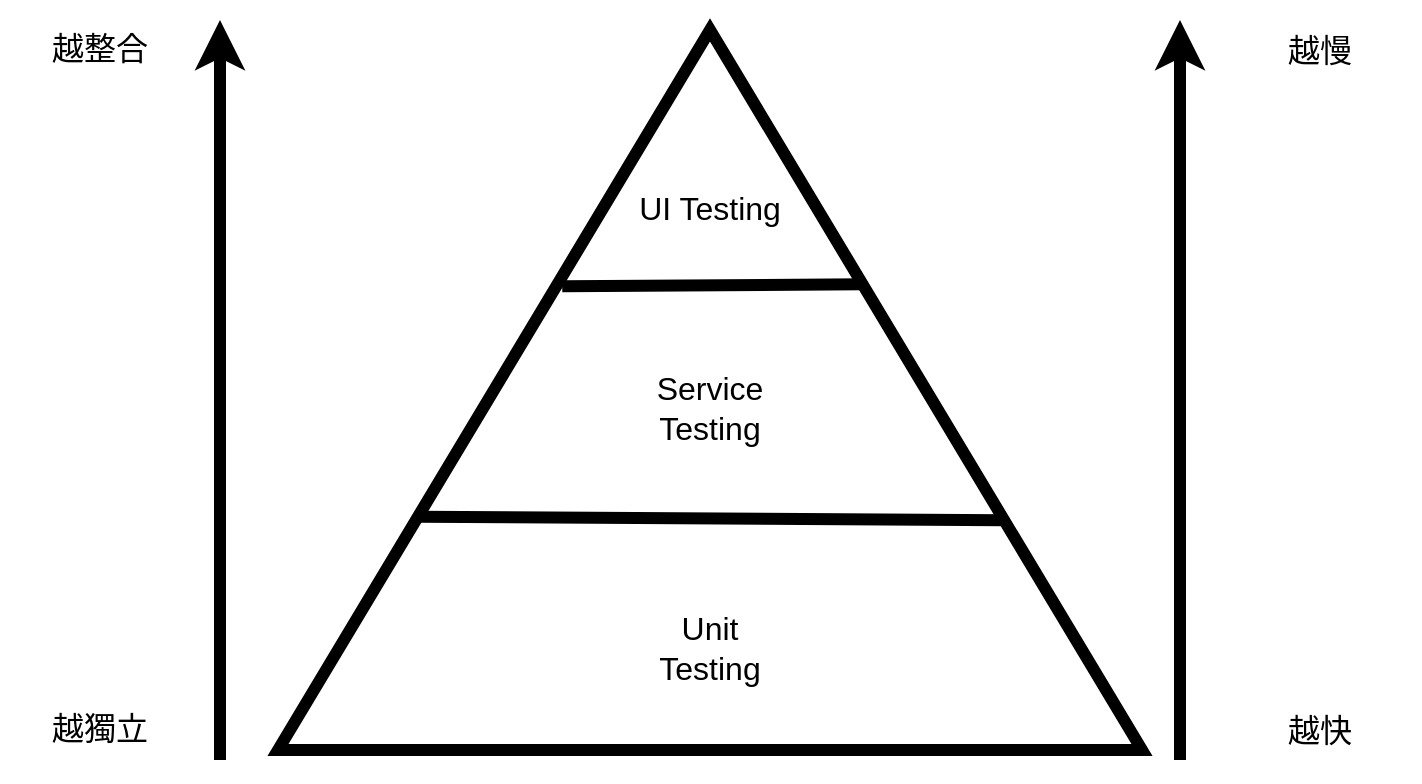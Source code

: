 <mxfile>
    <diagram id="ME4XLKuYvELTRSPfp1h0" name="第1頁">
        <mxGraphModel dx="1094" dy="542" grid="1" gridSize="10" guides="1" tooltips="1" connect="1" arrows="1" fold="1" page="1" pageScale="1" pageWidth="750" pageHeight="600" background="none" math="0" shadow="0">
            <root>
                <mxCell id="0"/>
                <mxCell id="1" parent="0"/>
                <mxCell id="3" value="" style="triangle;whiteSpace=wrap;html=1;rotation=-90;strokeColor=#000000;fillColor=none;strokeWidth=6;" parent="1" vertex="1">
                    <mxGeometry x="195" y="60" width="360" height="432" as="geometry"/>
                </mxCell>
                <mxCell id="5" value="" style="endArrow=none;html=1;exitX=0.644;exitY=0.329;exitDx=0;exitDy=0;exitPerimeter=0;entryX=0.647;entryY=0.679;entryDx=0;entryDy=0;entryPerimeter=0;strokeWidth=6;" parent="1" source="3" target="3" edge="1">
                    <mxGeometry width="50" height="50" relative="1" as="geometry">
                        <mxPoint x="320" y="330" as="sourcePoint"/>
                        <mxPoint x="370" y="280" as="targetPoint"/>
                    </mxGeometry>
                </mxCell>
                <mxCell id="6" value="" style="endArrow=none;html=1;exitX=0.324;exitY=0.161;exitDx=0;exitDy=0;exitPerimeter=0;entryX=0.319;entryY=0.841;entryDx=0;entryDy=0;entryPerimeter=0;strokeWidth=6;" parent="1" source="3" target="3" edge="1">
                    <mxGeometry width="50" height="50" relative="1" as="geometry">
                        <mxPoint x="209.996" y="350" as="sourcePoint"/>
                        <mxPoint x="360.056" y="350" as="targetPoint"/>
                    </mxGeometry>
                </mxCell>
                <mxCell id="7" value="&lt;font style=&quot;font-size: 16px;&quot;&gt;UI Testing&lt;br&gt;&lt;/font&gt;" style="text;html=1;strokeColor=none;fillColor=none;align=center;verticalAlign=middle;whiteSpace=wrap;rounded=0;strokeWidth=6;" parent="1" vertex="1">
                    <mxGeometry x="325" y="170" width="100" height="30" as="geometry"/>
                </mxCell>
                <mxCell id="8" value="&lt;font style=&quot;font-size: 16px;&quot;&gt;Service Testing&lt;br&gt;&lt;/font&gt;" style="text;html=1;strokeColor=none;fillColor=none;align=center;verticalAlign=middle;whiteSpace=wrap;rounded=0;strokeWidth=6;" parent="1" vertex="1">
                    <mxGeometry x="325" y="270" width="100" height="30" as="geometry"/>
                </mxCell>
                <mxCell id="9" value="&lt;font style=&quot;font-size: 16px;&quot;&gt;Unit&lt;br&gt;Testing&lt;br&gt;&lt;/font&gt;" style="text;html=1;strokeColor=none;fillColor=none;align=center;verticalAlign=middle;whiteSpace=wrap;rounded=0;strokeWidth=6;" parent="1" vertex="1">
                    <mxGeometry x="325" y="390" width="100" height="30" as="geometry"/>
                </mxCell>
                <mxCell id="12" value="" style="endArrow=classic;html=1;strokeWidth=6;fontSize=16;" parent="1" edge="1">
                    <mxGeometry width="50" height="50" relative="1" as="geometry">
                        <mxPoint x="130" y="461" as="sourcePoint"/>
                        <mxPoint x="130" y="91" as="targetPoint"/>
                    </mxGeometry>
                </mxCell>
                <mxCell id="13" value="" style="endArrow=classic;html=1;strokeWidth=6;fontSize=16;" parent="1" edge="1">
                    <mxGeometry width="50" height="50" relative="1" as="geometry">
                        <mxPoint x="610" y="461" as="sourcePoint"/>
                        <mxPoint x="610" y="91" as="targetPoint"/>
                    </mxGeometry>
                </mxCell>
                <mxCell id="14" value="&lt;font style=&quot;font-size: 16px;&quot;&gt;&lt;br&gt;&lt;/font&gt;" style="text;html=1;strokeColor=none;fillColor=none;align=center;verticalAlign=middle;whiteSpace=wrap;rounded=0;strokeWidth=6;" parent="1" vertex="1">
                    <mxGeometry x="20" y="270" width="100" height="30" as="geometry"/>
                </mxCell>
                <mxCell id="16" value="&lt;font style=&quot;font-size: 16px;&quot;&gt;越整合&lt;br&gt;&lt;/font&gt;" style="text;html=1;strokeColor=none;fillColor=none;align=center;verticalAlign=middle;whiteSpace=wrap;rounded=0;strokeWidth=6;" parent="1" vertex="1">
                    <mxGeometry x="20" y="90" width="100" height="30" as="geometry"/>
                </mxCell>
                <mxCell id="17" value="&lt;font style=&quot;font-size: 16px;&quot;&gt;越獨立&lt;br&gt;&lt;/font&gt;" style="text;html=1;strokeColor=none;fillColor=none;align=center;verticalAlign=middle;whiteSpace=wrap;rounded=0;strokeWidth=6;" parent="1" vertex="1">
                    <mxGeometry x="20" y="430" width="100" height="30" as="geometry"/>
                </mxCell>
                <mxCell id="18" value="&lt;font style=&quot;font-size: 16px;&quot;&gt;越慢&lt;br&gt;&lt;/font&gt;" style="text;html=1;strokeColor=none;fillColor=none;align=center;verticalAlign=middle;whiteSpace=wrap;rounded=0;strokeWidth=6;" parent="1" vertex="1">
                    <mxGeometry x="630" y="91" width="100" height="30" as="geometry"/>
                </mxCell>
                <mxCell id="19" value="&lt;font style=&quot;font-size: 16px;&quot;&gt;越快&lt;br&gt;&lt;/font&gt;" style="text;html=1;strokeColor=none;fillColor=none;align=center;verticalAlign=middle;whiteSpace=wrap;rounded=0;strokeWidth=6;" parent="1" vertex="1">
                    <mxGeometry x="630" y="431" width="100" height="30" as="geometry"/>
                </mxCell>
            </root>
        </mxGraphModel>
    </diagram>
</mxfile>